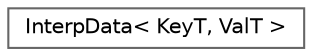 digraph "Graphical Class Hierarchy"
{
 // LATEX_PDF_SIZE
  bgcolor="transparent";
  edge [fontname=Helvetica,fontsize=10,labelfontname=Helvetica,labelfontsize=10];
  node [fontname=Helvetica,fontsize=10,shape=box,height=0.2,width=0.4];
  rankdir="LR";
  Node0 [id="Node000000",label="InterpData\< KeyT, ValT \>",height=0.2,width=0.4,color="grey40", fillcolor="white", style="filled",URL="$d0/de2/struct_interp_data.html",tooltip=" "];
}
